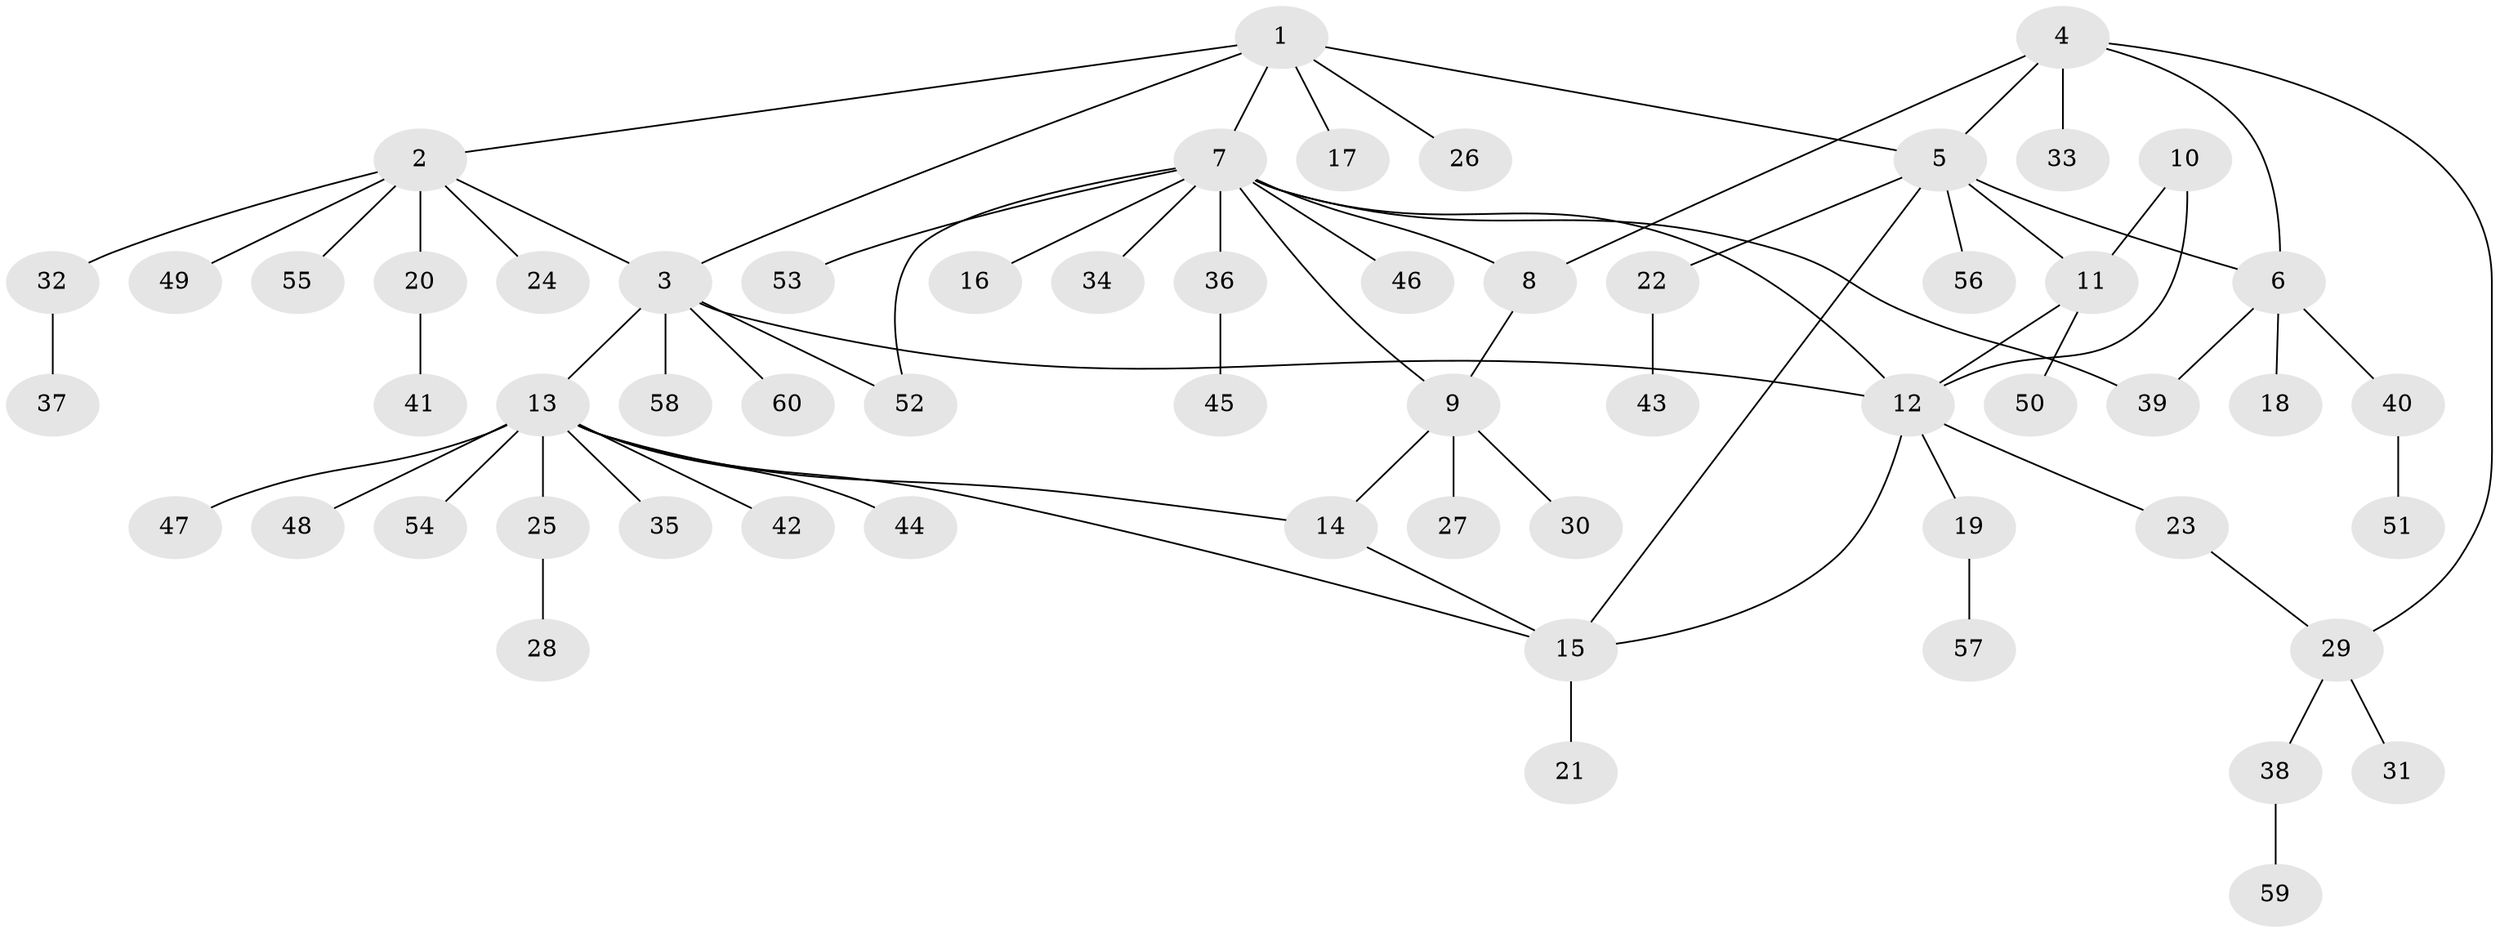 // Generated by graph-tools (version 1.1) at 2025/55/03/09/25 04:55:09]
// undirected, 60 vertices, 73 edges
graph export_dot {
graph [start="1"]
  node [color=gray90,style=filled];
  1;
  2;
  3;
  4;
  5;
  6;
  7;
  8;
  9;
  10;
  11;
  12;
  13;
  14;
  15;
  16;
  17;
  18;
  19;
  20;
  21;
  22;
  23;
  24;
  25;
  26;
  27;
  28;
  29;
  30;
  31;
  32;
  33;
  34;
  35;
  36;
  37;
  38;
  39;
  40;
  41;
  42;
  43;
  44;
  45;
  46;
  47;
  48;
  49;
  50;
  51;
  52;
  53;
  54;
  55;
  56;
  57;
  58;
  59;
  60;
  1 -- 2;
  1 -- 3;
  1 -- 5;
  1 -- 7;
  1 -- 17;
  1 -- 26;
  2 -- 3;
  2 -- 20;
  2 -- 24;
  2 -- 32;
  2 -- 49;
  2 -- 55;
  3 -- 12;
  3 -- 13;
  3 -- 52;
  3 -- 58;
  3 -- 60;
  4 -- 5;
  4 -- 6;
  4 -- 8;
  4 -- 29;
  4 -- 33;
  5 -- 6;
  5 -- 11;
  5 -- 15;
  5 -- 22;
  5 -- 56;
  6 -- 18;
  6 -- 39;
  6 -- 40;
  7 -- 8;
  7 -- 9;
  7 -- 12;
  7 -- 16;
  7 -- 34;
  7 -- 36;
  7 -- 39;
  7 -- 46;
  7 -- 52;
  7 -- 53;
  8 -- 9;
  9 -- 14;
  9 -- 27;
  9 -- 30;
  10 -- 11;
  10 -- 12;
  11 -- 12;
  11 -- 50;
  12 -- 15;
  12 -- 19;
  12 -- 23;
  13 -- 14;
  13 -- 15;
  13 -- 25;
  13 -- 35;
  13 -- 42;
  13 -- 44;
  13 -- 47;
  13 -- 48;
  13 -- 54;
  14 -- 15;
  15 -- 21;
  19 -- 57;
  20 -- 41;
  22 -- 43;
  23 -- 29;
  25 -- 28;
  29 -- 31;
  29 -- 38;
  32 -- 37;
  36 -- 45;
  38 -- 59;
  40 -- 51;
}
